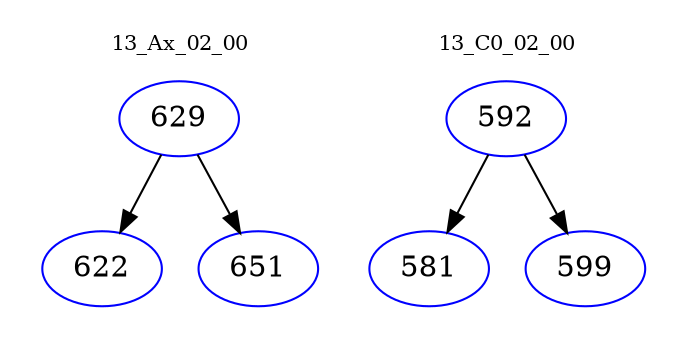 digraph{
subgraph cluster_0 {
color = white
label = "13_Ax_02_00";
fontsize=10;
T0_629 [label="629", color="blue"]
T0_629 -> T0_622 [color="black"]
T0_622 [label="622", color="blue"]
T0_629 -> T0_651 [color="black"]
T0_651 [label="651", color="blue"]
}
subgraph cluster_1 {
color = white
label = "13_C0_02_00";
fontsize=10;
T1_592 [label="592", color="blue"]
T1_592 -> T1_581 [color="black"]
T1_581 [label="581", color="blue"]
T1_592 -> T1_599 [color="black"]
T1_599 [label="599", color="blue"]
}
}
